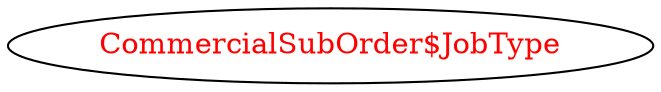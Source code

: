 digraph dependencyGraph {
 concentrate=true;
 ranksep="2.0";
 rankdir="LR"; 
 splines="ortho";
"CommercialSubOrder$JobType" [fontcolor="red"];
}